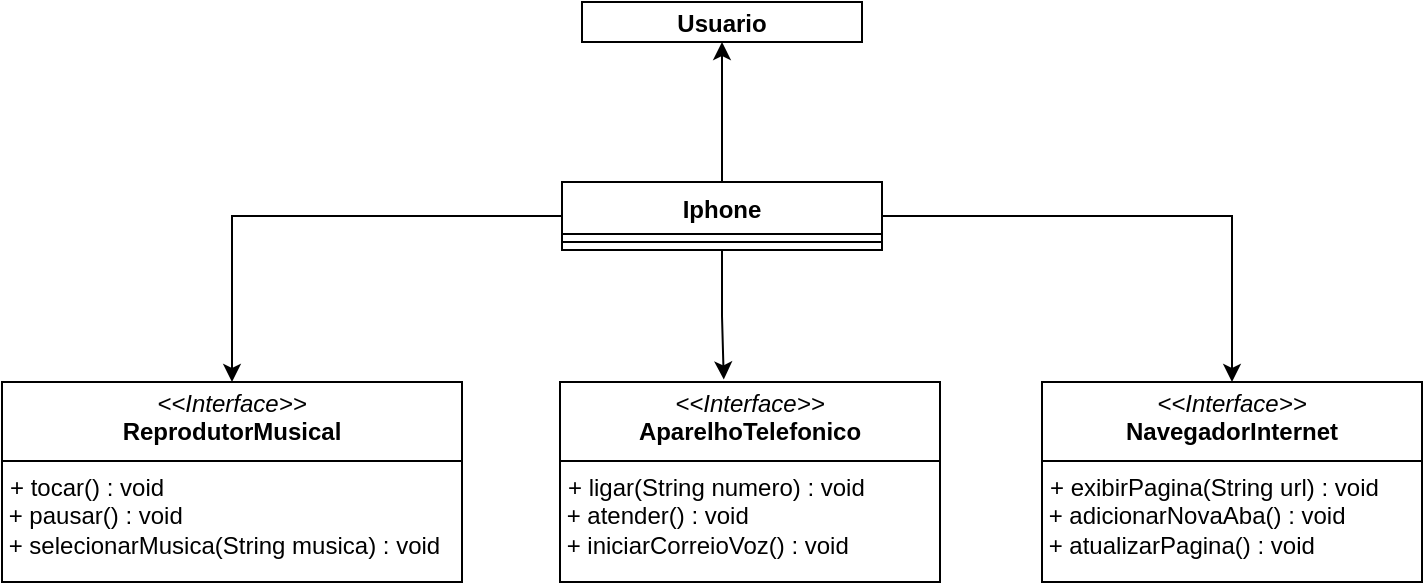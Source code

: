 <mxfile version="24.7.8">
  <diagram name="Página-1" id="EFaHE3Wwc_H07rkvHdqx">
    <mxGraphModel dx="915" dy="683" grid="1" gridSize="10" guides="1" tooltips="1" connect="1" arrows="1" fold="1" page="1" pageScale="1" pageWidth="827" pageHeight="1169" math="0" shadow="0">
      <root>
        <mxCell id="0" />
        <mxCell id="1" parent="0" />
        <mxCell id="o2GpTbSa5X3Hk2R4-aVN-14" value="&lt;p style=&quot;margin:0px;margin-top:4px;text-align:center;&quot;&gt;&lt;i&gt;&amp;lt;&amp;lt;Interface&amp;gt;&amp;gt;&lt;/i&gt;&lt;br&gt;&lt;span style=&quot;font-weight: 700;&quot;&gt;AparelhoTelefonico&lt;/span&gt;&lt;br&gt;&lt;/p&gt;&lt;hr size=&quot;1&quot; style=&quot;border-style:solid;&quot;&gt;&lt;p style=&quot;margin:0px;margin-left:4px;&quot;&gt;&lt;/p&gt;&lt;p style=&quot;margin:0px;margin-left:4px;&quot;&gt;+ ligar(String numero) : void&lt;/p&gt;&lt;div&gt;&amp;nbsp;+ atender() : void&lt;/div&gt;&lt;div&gt;&amp;nbsp;+ iniciarCorreioVoz() : void&lt;/div&gt;" style="verticalAlign=top;align=left;overflow=fill;html=1;whiteSpace=wrap;" vertex="1" parent="1">
          <mxGeometry x="319" y="240" width="190" height="100" as="geometry" />
        </mxCell>
        <mxCell id="o2GpTbSa5X3Hk2R4-aVN-15" value="&lt;p style=&quot;margin:0px;margin-top:4px;text-align:center;&quot;&gt;&lt;i&gt;&amp;lt;&amp;lt;Interface&amp;gt;&amp;gt;&lt;/i&gt;&lt;br&gt;&lt;b&gt;ReprodutorMusical&lt;/b&gt;&lt;/p&gt;&lt;hr size=&quot;1&quot; style=&quot;border-style:solid;&quot;&gt;&lt;p style=&quot;margin:0px;margin-left:4px;&quot;&gt;&lt;/p&gt;&lt;p style=&quot;margin:0px;margin-left:4px;&quot;&gt;&lt;span style=&quot;background-color: initial;&quot;&gt;+ tocar() : void&lt;/span&gt;&lt;/p&gt;&lt;div&gt;&amp;nbsp;+ pausar() : void&lt;/div&gt;&lt;div&gt;&amp;nbsp;+ selecionarMusica(String musica) : void&lt;/div&gt;" style="verticalAlign=top;align=left;overflow=fill;html=1;whiteSpace=wrap;" vertex="1" parent="1">
          <mxGeometry x="40" y="240" width="230" height="100" as="geometry" />
        </mxCell>
        <mxCell id="o2GpTbSa5X3Hk2R4-aVN-16" value="&lt;p style=&quot;margin:0px;margin-top:4px;text-align:center;&quot;&gt;&lt;i&gt;&amp;lt;&amp;lt;Interface&amp;gt;&amp;gt;&lt;/i&gt;&lt;br&gt;&lt;b&gt;NavegadorInternet&lt;/b&gt;&lt;/p&gt;&lt;hr size=&quot;1&quot; style=&quot;border-style:solid;&quot;&gt;&lt;p style=&quot;margin:0px;margin-left:4px;&quot;&gt;&lt;/p&gt;&lt;p style=&quot;margin:0px;margin-left:4px;&quot;&gt;+ exibirPagina(String url) : void&lt;/p&gt;&lt;div&gt;&amp;nbsp;+ adicionarNovaAba() : void&lt;/div&gt;&lt;div&gt;&amp;nbsp;+ atualizarPagina() : void&lt;/div&gt;" style="verticalAlign=top;align=left;overflow=fill;html=1;whiteSpace=wrap;" vertex="1" parent="1">
          <mxGeometry x="560" y="240" width="190" height="100" as="geometry" />
        </mxCell>
        <mxCell id="o2GpTbSa5X3Hk2R4-aVN-22" style="edgeStyle=orthogonalEdgeStyle;rounded=0;orthogonalLoop=1;jettySize=auto;html=1;entryX=0.5;entryY=0;entryDx=0;entryDy=0;" edge="1" parent="1" source="o2GpTbSa5X3Hk2R4-aVN-18" target="o2GpTbSa5X3Hk2R4-aVN-15">
          <mxGeometry relative="1" as="geometry" />
        </mxCell>
        <mxCell id="o2GpTbSa5X3Hk2R4-aVN-23" style="edgeStyle=orthogonalEdgeStyle;rounded=0;orthogonalLoop=1;jettySize=auto;html=1;" edge="1" parent="1" source="o2GpTbSa5X3Hk2R4-aVN-18" target="o2GpTbSa5X3Hk2R4-aVN-16">
          <mxGeometry relative="1" as="geometry" />
        </mxCell>
        <mxCell id="o2GpTbSa5X3Hk2R4-aVN-29" value="" style="edgeStyle=orthogonalEdgeStyle;rounded=0;orthogonalLoop=1;jettySize=auto;html=1;" edge="1" parent="1" source="o2GpTbSa5X3Hk2R4-aVN-18" target="o2GpTbSa5X3Hk2R4-aVN-28">
          <mxGeometry relative="1" as="geometry" />
        </mxCell>
        <mxCell id="o2GpTbSa5X3Hk2R4-aVN-18" value="Iphone" style="swimlane;fontStyle=1;align=center;verticalAlign=top;childLayout=stackLayout;horizontal=1;startSize=26;horizontalStack=0;resizeParent=1;resizeParentMax=0;resizeLast=0;collapsible=1;marginBottom=0;whiteSpace=wrap;html=1;" vertex="1" parent="1">
          <mxGeometry x="320" y="140" width="160" height="34" as="geometry">
            <mxRectangle x="320" y="140" width="80" height="30" as="alternateBounds" />
          </mxGeometry>
        </mxCell>
        <mxCell id="o2GpTbSa5X3Hk2R4-aVN-20" value="" style="line;strokeWidth=1;fillColor=none;align=left;verticalAlign=middle;spacingTop=-1;spacingLeft=3;spacingRight=3;rotatable=0;labelPosition=right;points=[];portConstraint=eastwest;strokeColor=inherit;" vertex="1" parent="o2GpTbSa5X3Hk2R4-aVN-18">
          <mxGeometry y="26" width="160" height="8" as="geometry" />
        </mxCell>
        <mxCell id="o2GpTbSa5X3Hk2R4-aVN-25" style="edgeStyle=orthogonalEdgeStyle;rounded=0;orthogonalLoop=1;jettySize=auto;html=1;entryX=0.431;entryY=-0.013;entryDx=0;entryDy=0;entryPerimeter=0;" edge="1" parent="1" source="o2GpTbSa5X3Hk2R4-aVN-18" target="o2GpTbSa5X3Hk2R4-aVN-14">
          <mxGeometry relative="1" as="geometry" />
        </mxCell>
        <mxCell id="o2GpTbSa5X3Hk2R4-aVN-28" value="&lt;p style=&quot;margin:0px;margin-top:4px;text-align:center;&quot;&gt;&lt;b&gt;Usuario&lt;/b&gt;&lt;/p&gt;" style="verticalAlign=top;align=left;overflow=fill;html=1;whiteSpace=wrap;" vertex="1" parent="1">
          <mxGeometry x="330" y="50" width="140" height="20" as="geometry" />
        </mxCell>
      </root>
    </mxGraphModel>
  </diagram>
</mxfile>
